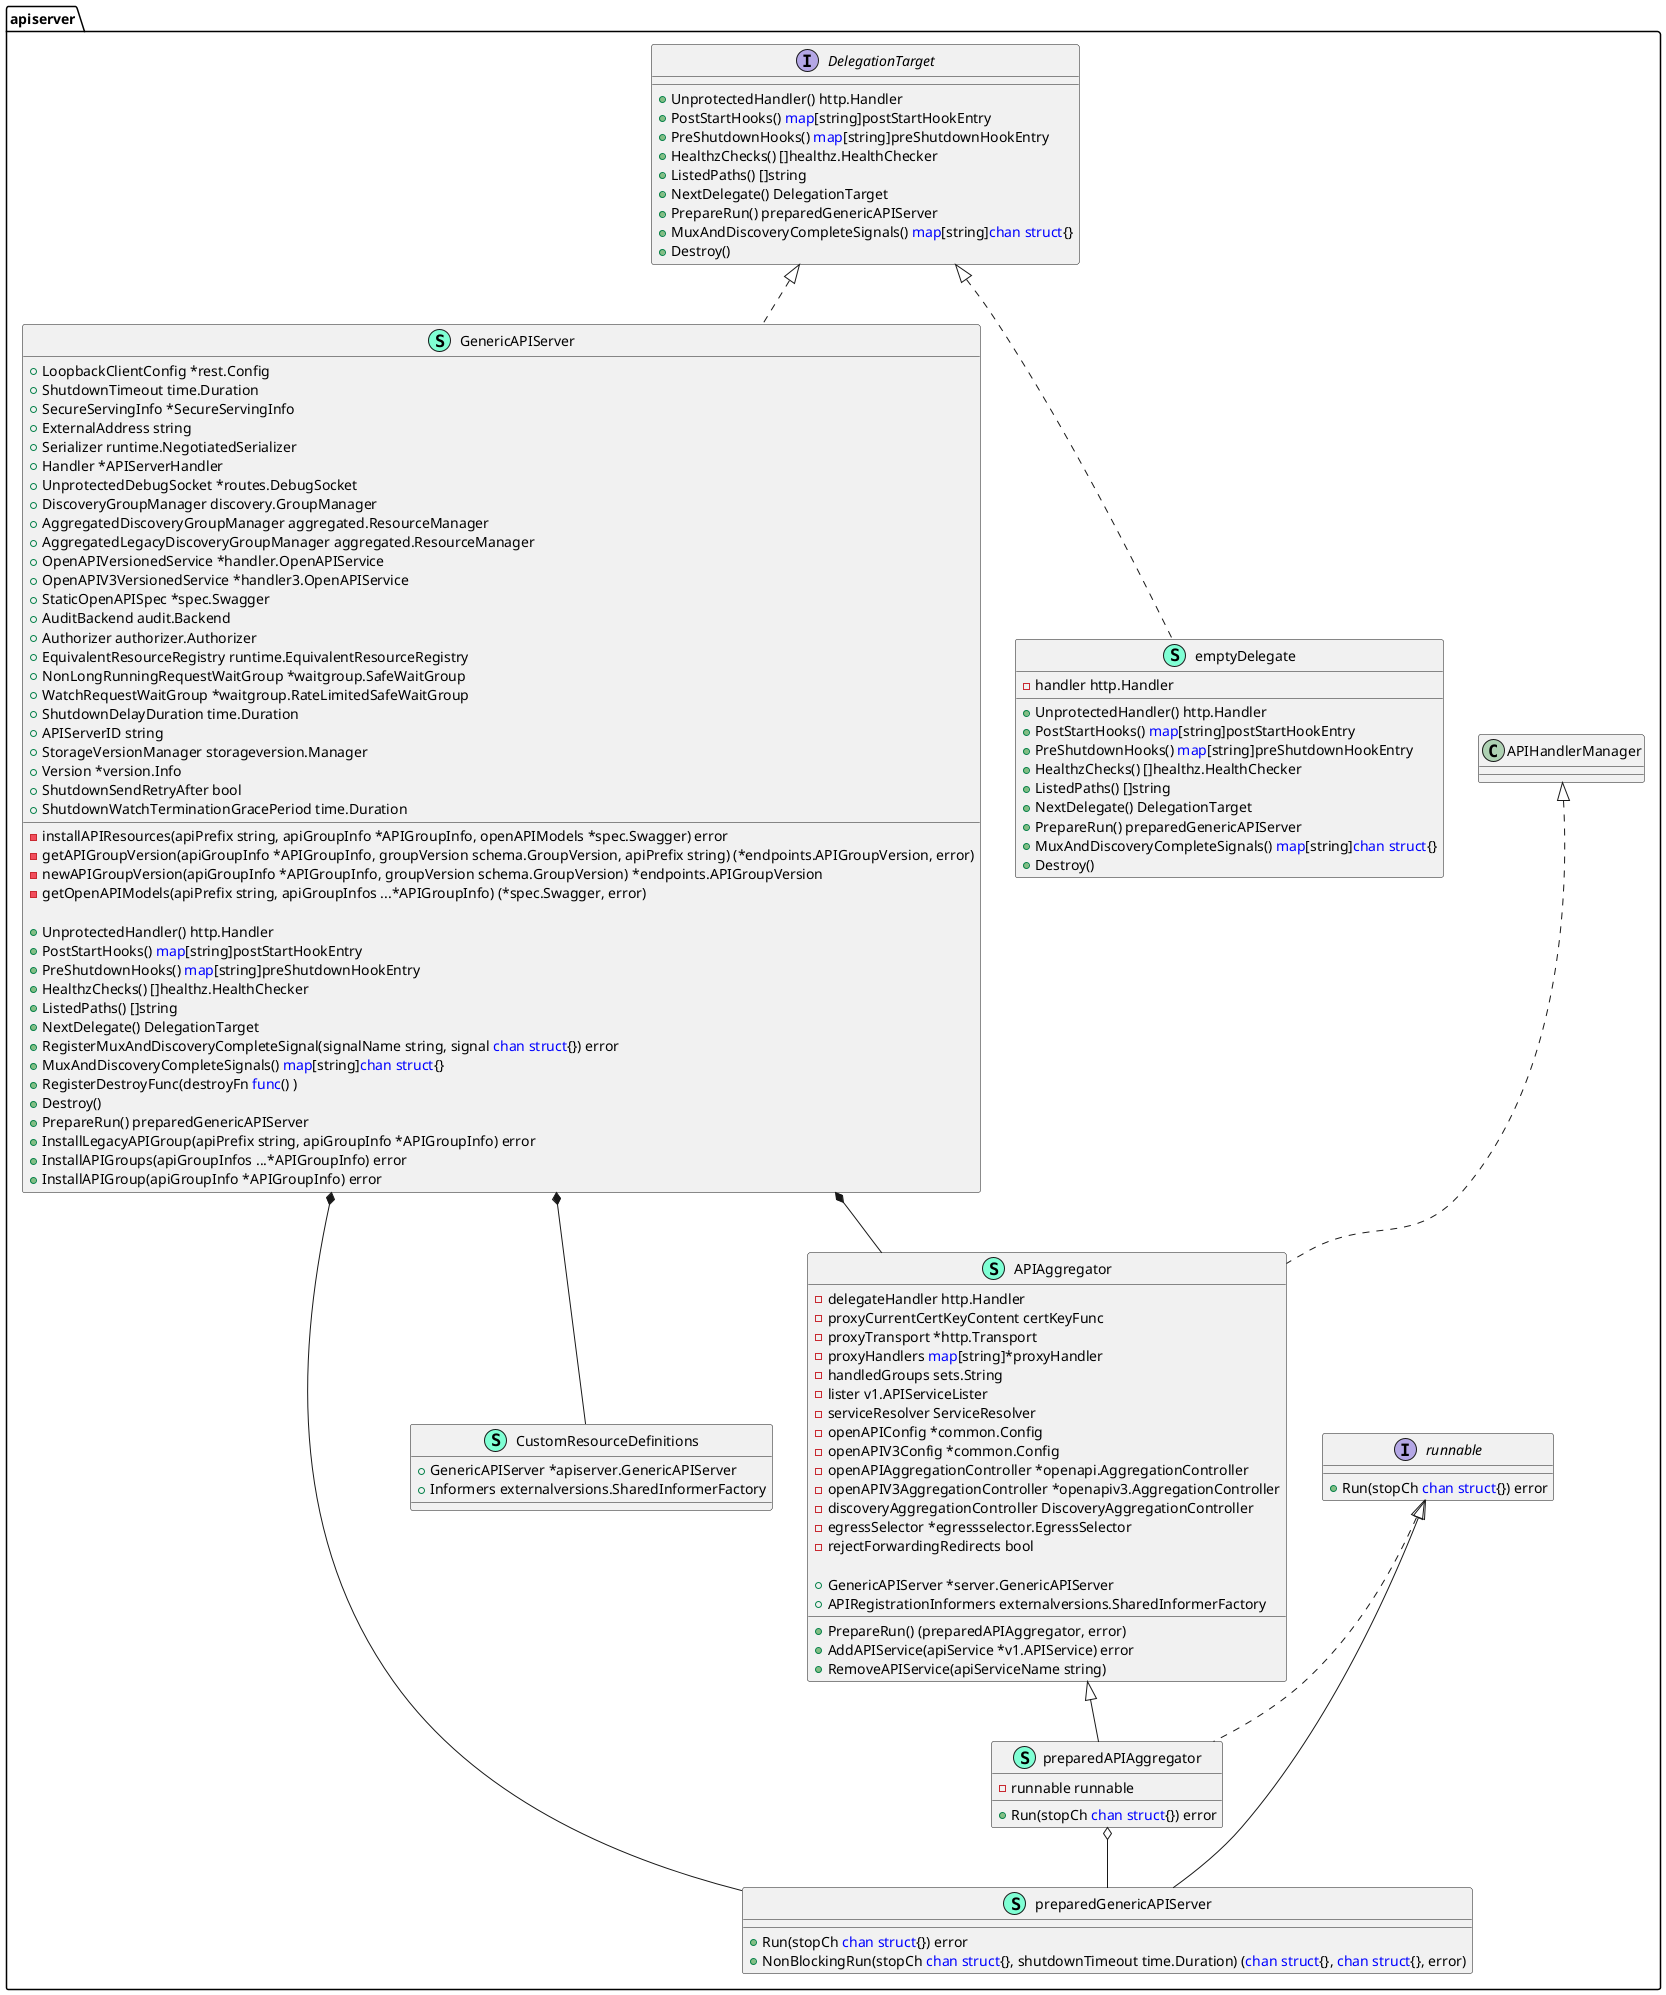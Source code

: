 @startuml
namespace apiserver {
    class APIAggregator << (S,Aquamarine) >> {
        - delegateHandler http.Handler
        - proxyCurrentCertKeyContent certKeyFunc
        - proxyTransport *http.Transport
        - proxyHandlers <font color=blue>map</font>[string]*proxyHandler
        - handledGroups sets.String
        - lister v1.APIServiceLister
        - serviceResolver ServiceResolver
        - openAPIConfig *common.Config
        - openAPIV3Config *common.Config
        - openAPIAggregationController *openapi.AggregationController
        - openAPIV3AggregationController *openapiv3.AggregationController
        - discoveryAggregationController DiscoveryAggregationController
        - egressSelector *egressselector.EgressSelector
        - rejectForwardingRedirects bool

        + GenericAPIServer *server.GenericAPIServer
        + APIRegistrationInformers externalversions.SharedInformerFactory

        + PrepareRun() (preparedAPIAggregator, error)
        + AddAPIService(apiService *v1.APIService) error
        + RemoveAPIService(apiServiceName string) 

    }

    class preparedAPIAggregator << (S,Aquamarine) >> {
        - runnable runnable

        + Run(stopCh <font color=blue>chan</font> <font color=blue>struct</font>{}) error

    }


    interface runnable  {
        + Run(stopCh <font color=blue>chan</font> <font color=blue>struct</font>{}) error

    }


    class GenericAPIServer << (S,Aquamarine) >> {

        + LoopbackClientConfig *rest.Config
        + ShutdownTimeout time.Duration
        + SecureServingInfo *SecureServingInfo
        + ExternalAddress string
        + Serializer runtime.NegotiatedSerializer
        + Handler *APIServerHandler
        + UnprotectedDebugSocket *routes.DebugSocket
        + DiscoveryGroupManager discovery.GroupManager
        + AggregatedDiscoveryGroupManager aggregated.ResourceManager
        + AggregatedLegacyDiscoveryGroupManager aggregated.ResourceManager
        + OpenAPIVersionedService *handler.OpenAPIService
        + OpenAPIV3VersionedService *handler3.OpenAPIService
        + StaticOpenAPISpec *spec.Swagger
        + AuditBackend audit.Backend
        + Authorizer authorizer.Authorizer
        + EquivalentResourceRegistry runtime.EquivalentResourceRegistry
        + NonLongRunningRequestWaitGroup *waitgroup.SafeWaitGroup
        + WatchRequestWaitGroup *waitgroup.RateLimitedSafeWaitGroup
        + ShutdownDelayDuration time.Duration
        + APIServerID string
        + StorageVersionManager storageversion.Manager
        + Version *version.Info
        + ShutdownSendRetryAfter bool
        + ShutdownWatchTerminationGracePeriod time.Duration

        - installAPIResources(apiPrefix string, apiGroupInfo *APIGroupInfo, openAPIModels *spec.Swagger) error
        - getAPIGroupVersion(apiGroupInfo *APIGroupInfo, groupVersion schema.GroupVersion, apiPrefix string) (*endpoints.APIGroupVersion, error)
        - newAPIGroupVersion(apiGroupInfo *APIGroupInfo, groupVersion schema.GroupVersion) *endpoints.APIGroupVersion
        - getOpenAPIModels(apiPrefix string, apiGroupInfos ...*APIGroupInfo) (*spec.Swagger, error)

        + UnprotectedHandler() http.Handler
        + PostStartHooks() <font color=blue>map</font>[string]postStartHookEntry
        + PreShutdownHooks() <font color=blue>map</font>[string]preShutdownHookEntry
        + HealthzChecks() []healthz.HealthChecker
        + ListedPaths() []string
        + NextDelegate() DelegationTarget
        + RegisterMuxAndDiscoveryCompleteSignal(signalName string, signal <font color=blue>chan</font> <font color=blue>struct</font>{}) error
        + MuxAndDiscoveryCompleteSignals() <font color=blue>map</font>[string]<font color=blue>chan</font> <font color=blue>struct</font>{}
        + RegisterDestroyFunc(destroyFn <font color=blue>func</font>() ) 
        + Destroy() 
        + PrepareRun() preparedGenericAPIServer
        + InstallLegacyAPIGroup(apiPrefix string, apiGroupInfo *APIGroupInfo) error
        + InstallAPIGroups(apiGroupInfos ...*APIGroupInfo) error
        + InstallAPIGroup(apiGroupInfo *APIGroupInfo) error

    }
    class emptyDelegate << (S,Aquamarine) >> {
        - handler http.Handler

        + UnprotectedHandler() http.Handler
        + PostStartHooks() <font color=blue>map</font>[string]postStartHookEntry
        + PreShutdownHooks() <font color=blue>map</font>[string]preShutdownHookEntry
        + HealthzChecks() []healthz.HealthChecker
        + ListedPaths() []string
        + NextDelegate() DelegationTarget
        + PrepareRun() preparedGenericAPIServer
        + MuxAndDiscoveryCompleteSignals() <font color=blue>map</font>[string]<font color=blue>chan</font> <font color=blue>struct</font>{}
        + Destroy() 

    }
    class preparedGenericAPIServer << (S,Aquamarine) >> {
        + Run(stopCh <font color=blue>chan</font> <font color=blue>struct</font>{}) error
        + NonBlockingRun(stopCh <font color=blue>chan</font> <font color=blue>struct</font>{}, shutdownTimeout time.Duration) (<font color=blue>chan</font> <font color=blue>struct</font>{}, <font color=blue>chan</font> <font color=blue>struct</font>{}, error)

    }

    interface DelegationTarget  {
        + UnprotectedHandler() http.Handler
        + PostStartHooks() <font color=blue>map</font>[string]postStartHookEntry
        + PreShutdownHooks() <font color=blue>map</font>[string]preShutdownHookEntry
        + HealthzChecks() []healthz.HealthChecker
        + ListedPaths() []string
        + NextDelegate() DelegationTarget
        + PrepareRun() preparedGenericAPIServer
        + MuxAndDiscoveryCompleteSignals() <font color=blue>map</font>[string]<font color=blue>chan</font> <font color=blue>struct</font>{}
        + Destroy() 

    }

    class CustomResourceDefinitions << (S,Aquamarine) >> {
        + GenericAPIServer *apiserver.GenericAPIServer
        + Informers externalversions.SharedInformerFactory

    }

}

' <|--: 继承
' <|..: 实现
' *--: 组合
' o--: 聚合
"apiserver.APIAggregator" <|-- "apiserver.preparedAPIAggregator"

"apiserver.APIHandlerManager" <|.. "apiserver.APIAggregator"

"apiserver.runnable" <|.. "apiserver.preparedAPIAggregator"

"apiserver.GenericAPIServer" *-- "apiserver.preparedGenericAPIServer"
"apiserver.GenericAPIServer" *-- "apiserver.APIAggregator"
"apiserver.GenericAPIServer" *-- "apiserver.CustomResourceDefinitions"

"apiserver.DelegationTarget" <|.. "apiserver.GenericAPIServer"
"apiserver.DelegationTarget" <|.. "apiserver.emptyDelegate"
"apiserver.runnable" <|-- "apiserver.preparedGenericAPIServer"

"apiserver.preparedAPIAggregator" o-- "apiserver.preparedGenericAPIServer"


@enduml
